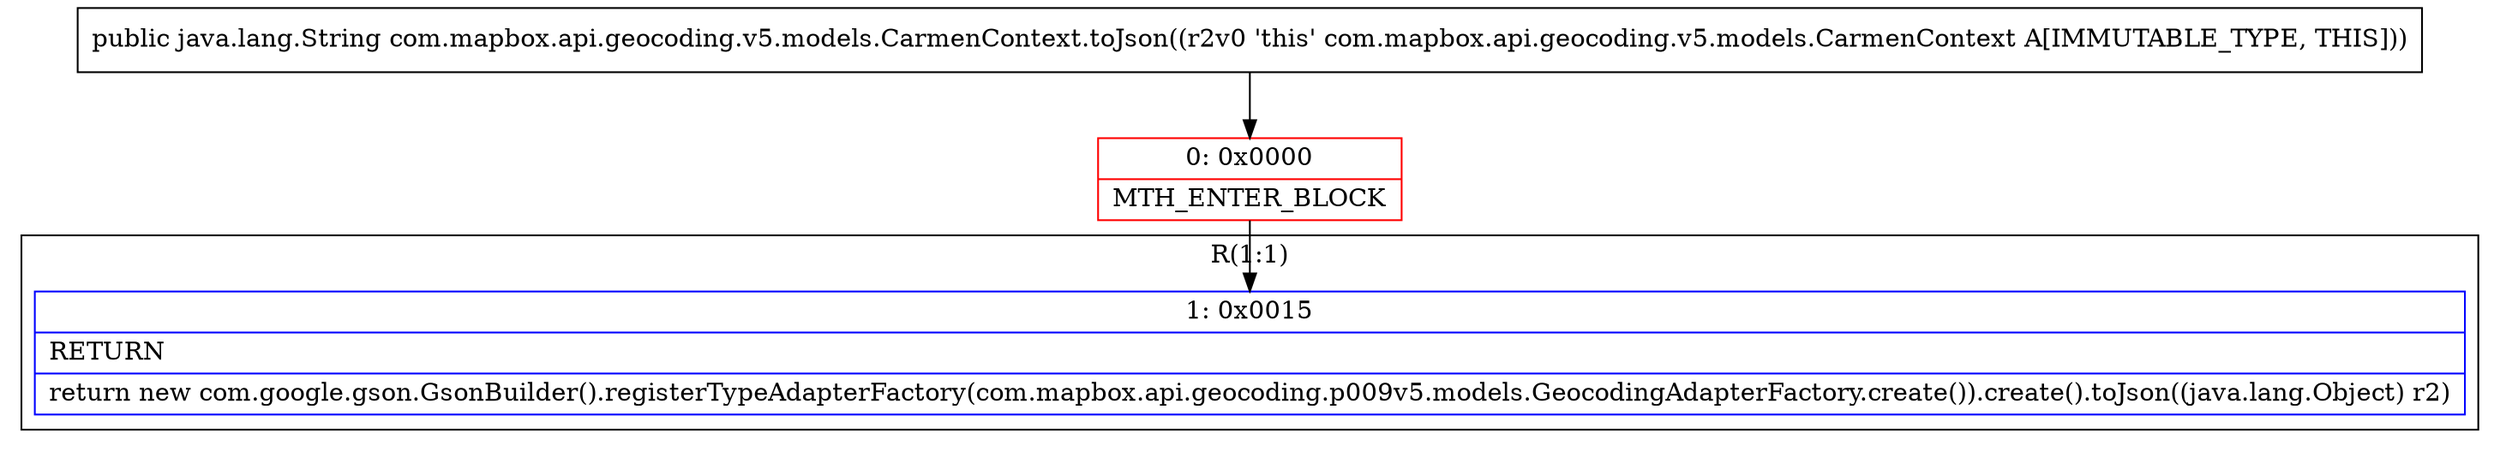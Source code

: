 digraph "CFG forcom.mapbox.api.geocoding.v5.models.CarmenContext.toJson()Ljava\/lang\/String;" {
subgraph cluster_Region_371700515 {
label = "R(1:1)";
node [shape=record,color=blue];
Node_1 [shape=record,label="{1\:\ 0x0015|RETURN\l|return new com.google.gson.GsonBuilder().registerTypeAdapterFactory(com.mapbox.api.geocoding.p009v5.models.GeocodingAdapterFactory.create()).create().toJson((java.lang.Object) r2)\l}"];
}
Node_0 [shape=record,color=red,label="{0\:\ 0x0000|MTH_ENTER_BLOCK\l}"];
MethodNode[shape=record,label="{public java.lang.String com.mapbox.api.geocoding.v5.models.CarmenContext.toJson((r2v0 'this' com.mapbox.api.geocoding.v5.models.CarmenContext A[IMMUTABLE_TYPE, THIS])) }"];
MethodNode -> Node_0;
Node_0 -> Node_1;
}

